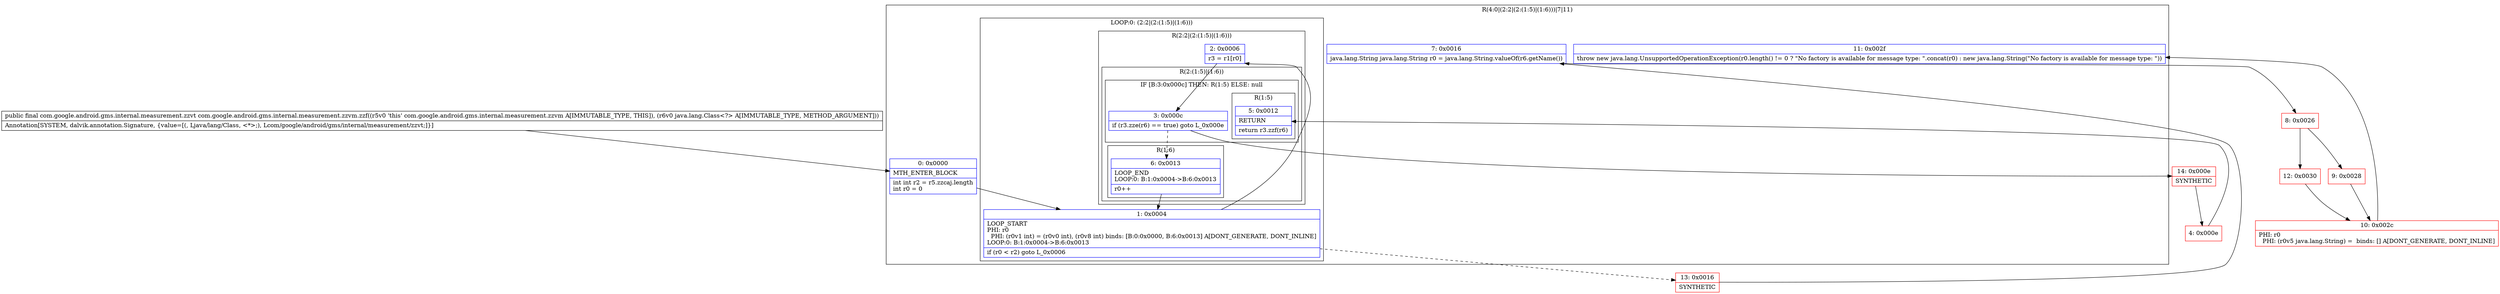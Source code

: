 digraph "CFG forcom.google.android.gms.internal.measurement.zzvm.zzf(Ljava\/lang\/Class;)Lcom\/google\/android\/gms\/internal\/measurement\/zzvt;" {
subgraph cluster_Region_1276514564 {
label = "R(4:0|(2:2|(2:(1:5)|(1:6)))|7|11)";
node [shape=record,color=blue];
Node_0 [shape=record,label="{0\:\ 0x0000|MTH_ENTER_BLOCK\l|int int r2 = r5.zzcaj.length\lint r0 = 0\l}"];
subgraph cluster_LoopRegion_149843676 {
label = "LOOP:0: (2:2|(2:(1:5)|(1:6)))";
node [shape=record,color=blue];
Node_1 [shape=record,label="{1\:\ 0x0004|LOOP_START\lPHI: r0 \l  PHI: (r0v1 int) = (r0v0 int), (r0v8 int) binds: [B:0:0x0000, B:6:0x0013] A[DONT_GENERATE, DONT_INLINE]\lLOOP:0: B:1:0x0004\-\>B:6:0x0013\l|if (r0 \< r2) goto L_0x0006\l}"];
subgraph cluster_Region_662666386 {
label = "R(2:2|(2:(1:5)|(1:6)))";
node [shape=record,color=blue];
Node_2 [shape=record,label="{2\:\ 0x0006|r3 = r1[r0]\l}"];
subgraph cluster_Region_701794916 {
label = "R(2:(1:5)|(1:6))";
node [shape=record,color=blue];
subgraph cluster_IfRegion_1533409512 {
label = "IF [B:3:0x000c] THEN: R(1:5) ELSE: null";
node [shape=record,color=blue];
Node_3 [shape=record,label="{3\:\ 0x000c|if (r3.zze(r6) == true) goto L_0x000e\l}"];
subgraph cluster_Region_1458899839 {
label = "R(1:5)";
node [shape=record,color=blue];
Node_5 [shape=record,label="{5\:\ 0x0012|RETURN\l|return r3.zzf(r6)\l}"];
}
}
subgraph cluster_Region_1656228212 {
label = "R(1:6)";
node [shape=record,color=blue];
Node_6 [shape=record,label="{6\:\ 0x0013|LOOP_END\lLOOP:0: B:1:0x0004\-\>B:6:0x0013\l|r0++\l}"];
}
}
}
}
Node_7 [shape=record,label="{7\:\ 0x0016|java.lang.String java.lang.String r0 = java.lang.String.valueOf(r6.getName())\l}"];
Node_11 [shape=record,label="{11\:\ 0x002f|throw new java.lang.UnsupportedOperationException(r0.length() != 0 ? \"No factory is available for message type: \".concat(r0) : new java.lang.String(\"No factory is available for message type: \"))\l}"];
}
Node_4 [shape=record,color=red,label="{4\:\ 0x000e}"];
Node_8 [shape=record,color=red,label="{8\:\ 0x0026}"];
Node_9 [shape=record,color=red,label="{9\:\ 0x0028}"];
Node_10 [shape=record,color=red,label="{10\:\ 0x002c|PHI: r0 \l  PHI: (r0v5 java.lang.String) =  binds: [] A[DONT_GENERATE, DONT_INLINE]\l}"];
Node_12 [shape=record,color=red,label="{12\:\ 0x0030}"];
Node_13 [shape=record,color=red,label="{13\:\ 0x0016|SYNTHETIC\l}"];
Node_14 [shape=record,color=red,label="{14\:\ 0x000e|SYNTHETIC\l}"];
MethodNode[shape=record,label="{public final com.google.android.gms.internal.measurement.zzvt com.google.android.gms.internal.measurement.zzvm.zzf((r5v0 'this' com.google.android.gms.internal.measurement.zzvm A[IMMUTABLE_TYPE, THIS]), (r6v0 java.lang.Class\<?\> A[IMMUTABLE_TYPE, METHOD_ARGUMENT]))  | Annotation[SYSTEM, dalvik.annotation.Signature, \{value=[(, Ljava\/lang\/Class, \<*\>;), Lcom\/google\/android\/gms\/internal\/measurement\/zzvt;]\}]\l}"];
MethodNode -> Node_0;
Node_0 -> Node_1;
Node_1 -> Node_2;
Node_1 -> Node_13[style=dashed];
Node_2 -> Node_3;
Node_3 -> Node_6[style=dashed];
Node_3 -> Node_14;
Node_6 -> Node_1;
Node_7 -> Node_8;
Node_4 -> Node_5;
Node_8 -> Node_9;
Node_8 -> Node_12;
Node_9 -> Node_10;
Node_10 -> Node_11;
Node_12 -> Node_10;
Node_13 -> Node_7;
Node_14 -> Node_4;
}

